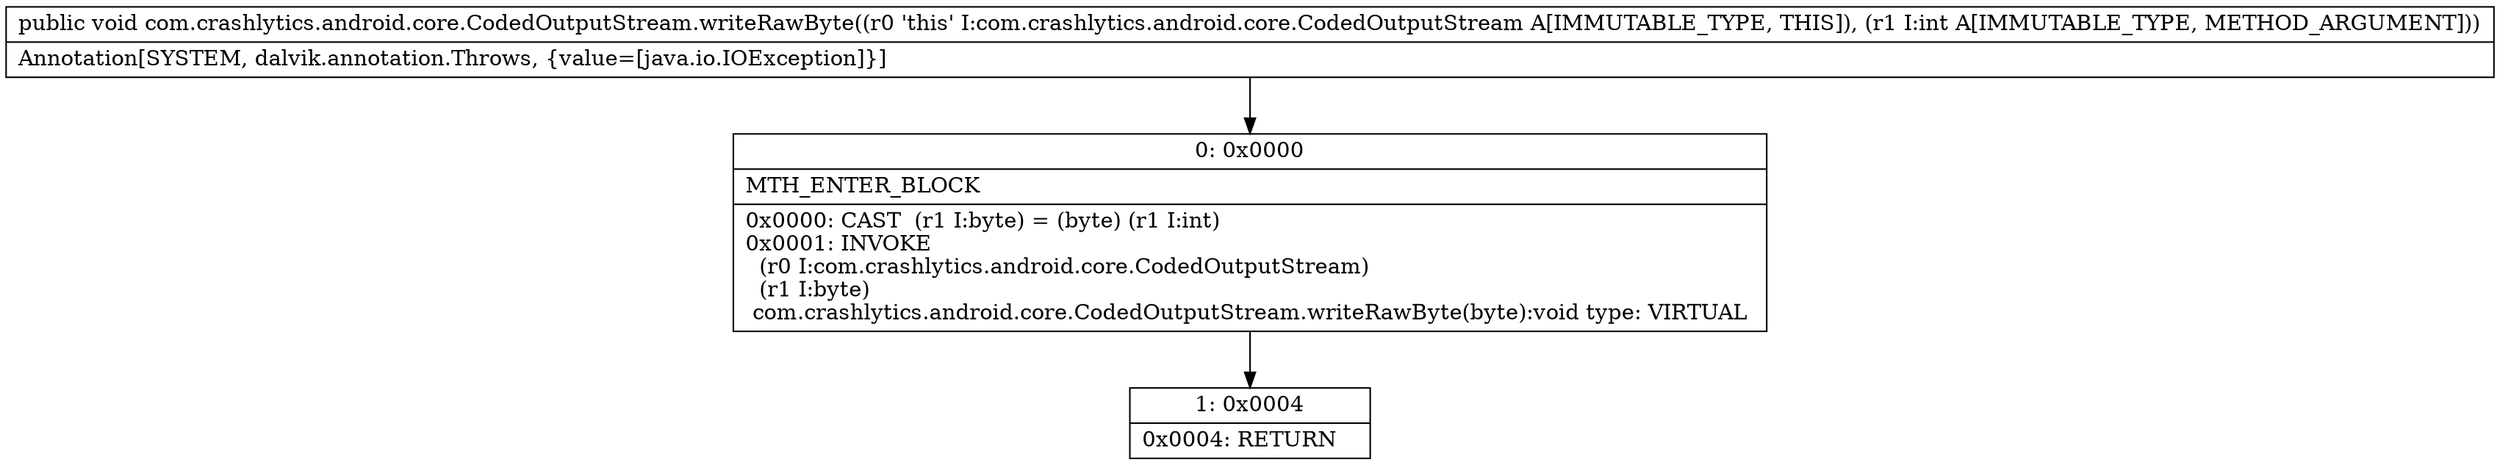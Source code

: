 digraph "CFG forcom.crashlytics.android.core.CodedOutputStream.writeRawByte(I)V" {
Node_0 [shape=record,label="{0\:\ 0x0000|MTH_ENTER_BLOCK\l|0x0000: CAST  (r1 I:byte) = (byte) (r1 I:int) \l0x0001: INVOKE  \l  (r0 I:com.crashlytics.android.core.CodedOutputStream)\l  (r1 I:byte)\l com.crashlytics.android.core.CodedOutputStream.writeRawByte(byte):void type: VIRTUAL \l}"];
Node_1 [shape=record,label="{1\:\ 0x0004|0x0004: RETURN   \l}"];
MethodNode[shape=record,label="{public void com.crashlytics.android.core.CodedOutputStream.writeRawByte((r0 'this' I:com.crashlytics.android.core.CodedOutputStream A[IMMUTABLE_TYPE, THIS]), (r1 I:int A[IMMUTABLE_TYPE, METHOD_ARGUMENT]))  | Annotation[SYSTEM, dalvik.annotation.Throws, \{value=[java.io.IOException]\}]\l}"];
MethodNode -> Node_0;
Node_0 -> Node_1;
}

